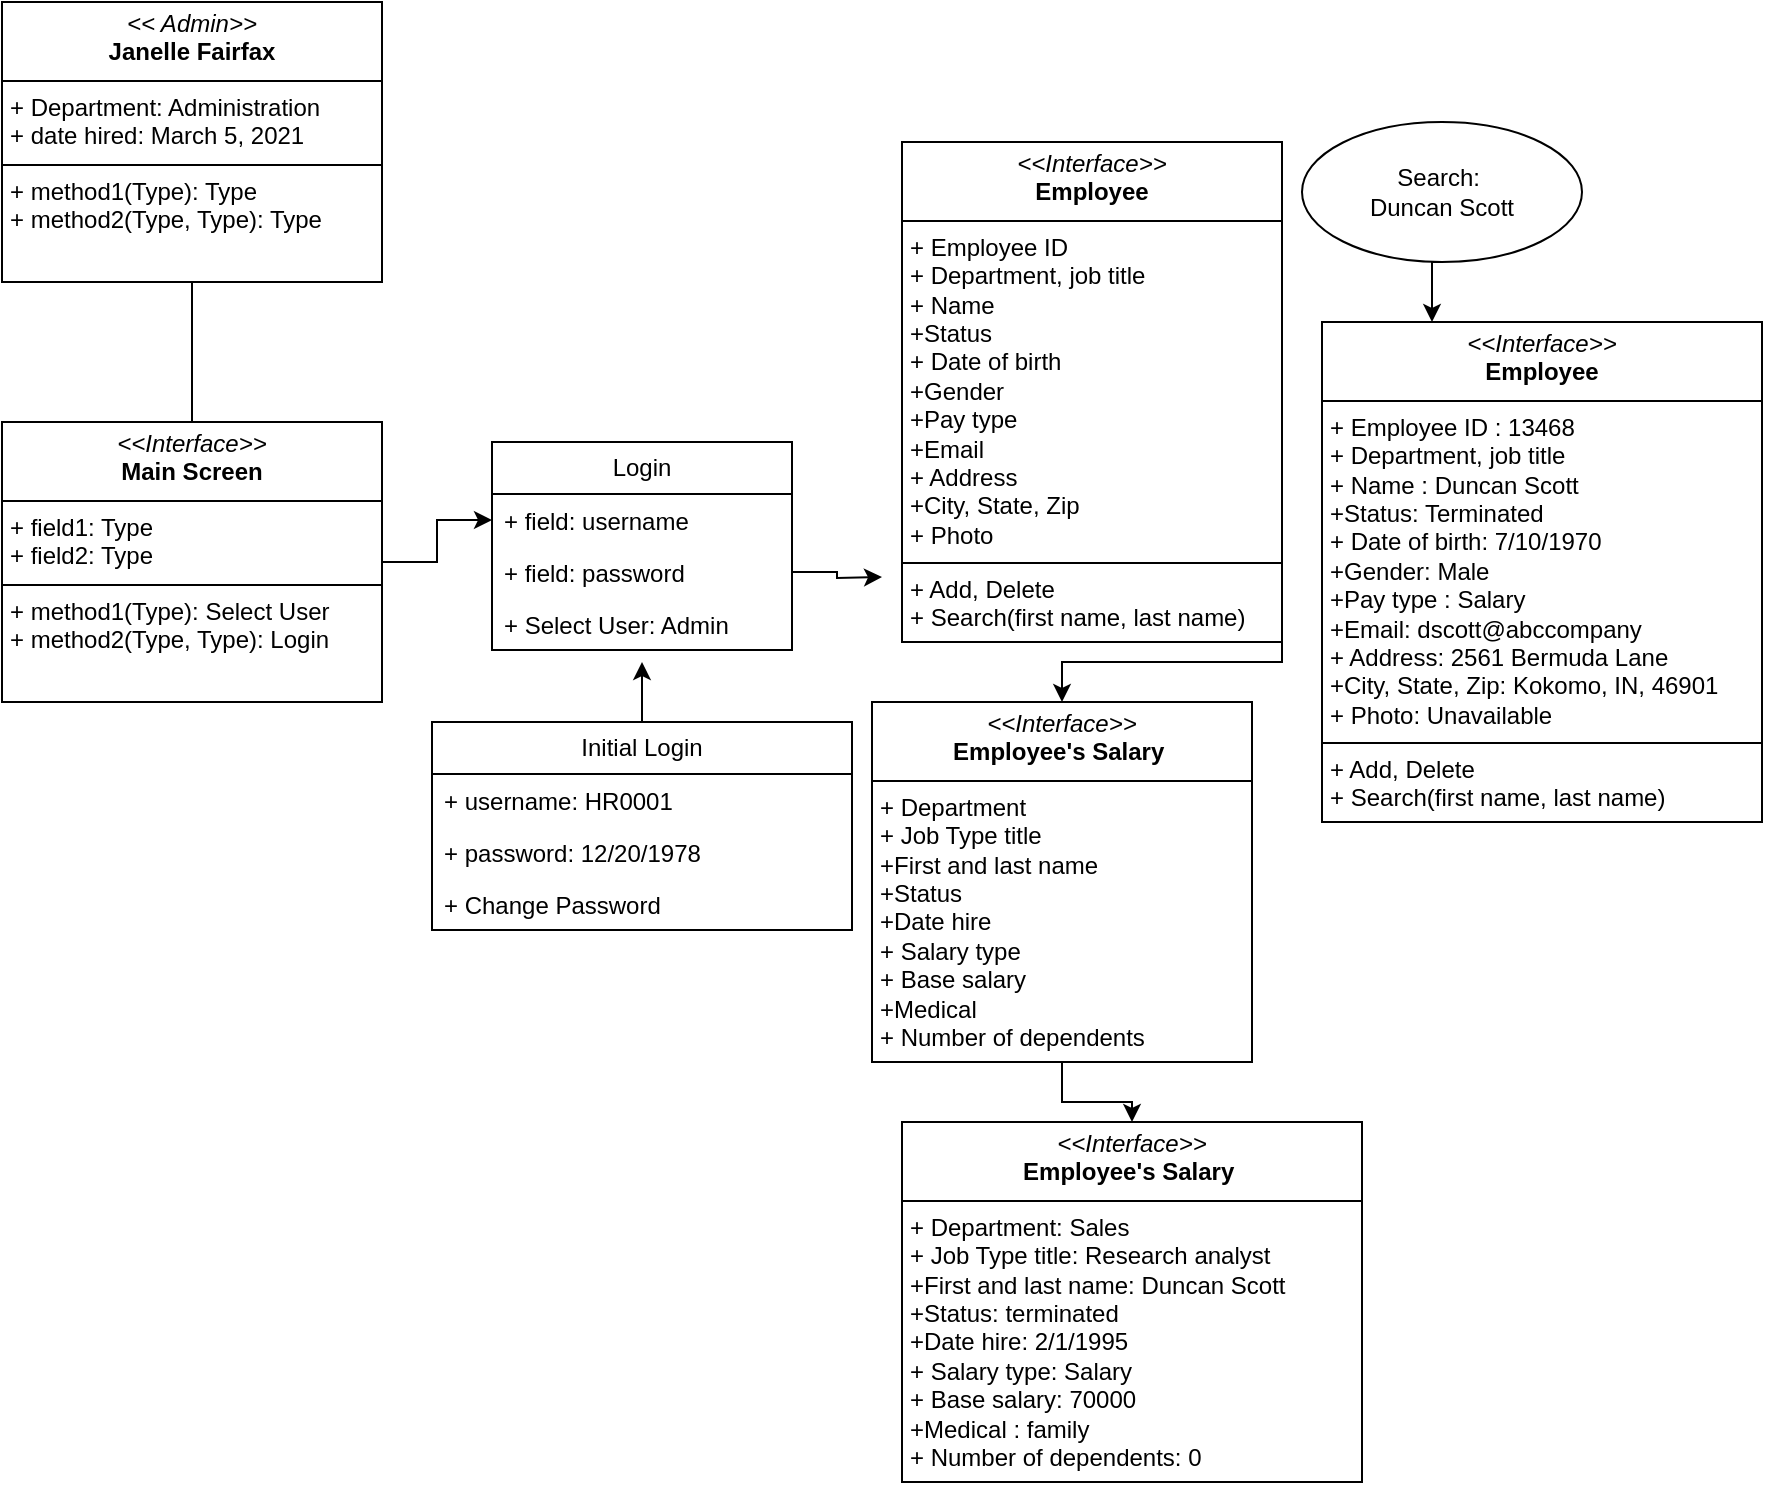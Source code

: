 <mxfile version="28.0.6">
  <diagram name="Page-1" id="8C0N5rZ8HY23P9BjldqO">
    <mxGraphModel dx="946" dy="606" grid="1" gridSize="10" guides="1" tooltips="1" connect="1" arrows="1" fold="1" page="1" pageScale="1" pageWidth="850" pageHeight="1100" math="0" shadow="0">
      <root>
        <mxCell id="0" />
        <mxCell id="1" parent="0" />
        <mxCell id="dI9Jx5l8dTPb9jZ2mCSR-1" style="edgeStyle=orthogonalEdgeStyle;rounded=0;orthogonalLoop=1;jettySize=auto;html=1;exitX=0.5;exitY=1;exitDx=0;exitDy=0;entryX=0.5;entryY=0;entryDx=0;entryDy=0;" parent="1" source="dI9Jx5l8dTPb9jZ2mCSR-2" edge="1">
          <mxGeometry relative="1" as="geometry">
            <mxPoint x="295" y="380" as="targetPoint" />
          </mxGeometry>
        </mxCell>
        <mxCell id="dI9Jx5l8dTPb9jZ2mCSR-2" value="&lt;p style=&quot;margin:0px;margin-top:4px;text-align:center;&quot;&gt;&lt;i&gt;&amp;lt;&amp;lt; Admin&amp;gt;&amp;gt;&lt;/i&gt;&lt;br&gt;&lt;b&gt;Janelle Fairfax&lt;/b&gt;&lt;/p&gt;&lt;hr size=&quot;1&quot; style=&quot;border-style:solid;&quot;&gt;&lt;p style=&quot;margin:0px;margin-left:4px;&quot;&gt;+ Department: Administration&lt;br&gt;+ date hired: March 5, 2021&lt;/p&gt;&lt;hr size=&quot;1&quot; style=&quot;border-style:solid;&quot;&gt;&lt;p style=&quot;margin:0px;margin-left:4px;&quot;&gt;+ method1(Type): Type&lt;br&gt;+ method2(Type, Type): Type&lt;/p&gt;" style="verticalAlign=top;align=left;overflow=fill;html=1;whiteSpace=wrap;" parent="1" vertex="1">
          <mxGeometry x="200" y="160" width="190" height="140" as="geometry" />
        </mxCell>
        <mxCell id="dI9Jx5l8dTPb9jZ2mCSR-3" value="Login" style="swimlane;fontStyle=0;childLayout=stackLayout;horizontal=1;startSize=26;fillColor=none;horizontalStack=0;resizeParent=1;resizeParentMax=0;resizeLast=0;collapsible=1;marginBottom=0;whiteSpace=wrap;html=1;" parent="1" vertex="1">
          <mxGeometry x="445" y="380" width="150" height="104" as="geometry" />
        </mxCell>
        <mxCell id="dI9Jx5l8dTPb9jZ2mCSR-4" value="+ field: username" style="text;strokeColor=none;fillColor=none;align=left;verticalAlign=top;spacingLeft=4;spacingRight=4;overflow=hidden;rotatable=0;points=[[0,0.5],[1,0.5]];portConstraint=eastwest;whiteSpace=wrap;html=1;" parent="dI9Jx5l8dTPb9jZ2mCSR-3" vertex="1">
          <mxGeometry y="26" width="150" height="26" as="geometry" />
        </mxCell>
        <mxCell id="dI9Jx5l8dTPb9jZ2mCSR-5" value="+ field: password" style="text;strokeColor=none;fillColor=none;align=left;verticalAlign=top;spacingLeft=4;spacingRight=4;overflow=hidden;rotatable=0;points=[[0,0.5],[1,0.5]];portConstraint=eastwest;whiteSpace=wrap;html=1;" parent="dI9Jx5l8dTPb9jZ2mCSR-3" vertex="1">
          <mxGeometry y="52" width="150" height="26" as="geometry" />
        </mxCell>
        <mxCell id="dI9Jx5l8dTPb9jZ2mCSR-6" value="+ Select User: Admin" style="text;strokeColor=none;fillColor=none;align=left;verticalAlign=top;spacingLeft=4;spacingRight=4;overflow=hidden;rotatable=0;points=[[0,0.5],[1,0.5]];portConstraint=eastwest;whiteSpace=wrap;html=1;" parent="dI9Jx5l8dTPb9jZ2mCSR-3" vertex="1">
          <mxGeometry y="78" width="150" height="26" as="geometry" />
        </mxCell>
        <mxCell id="dI9Jx5l8dTPb9jZ2mCSR-7" style="edgeStyle=orthogonalEdgeStyle;rounded=0;orthogonalLoop=1;jettySize=auto;html=1;exitX=1;exitY=0.5;exitDx=0;exitDy=0;entryX=0;entryY=0.5;entryDx=0;entryDy=0;" parent="1" source="dI9Jx5l8dTPb9jZ2mCSR-8" target="dI9Jx5l8dTPb9jZ2mCSR-4" edge="1">
          <mxGeometry relative="1" as="geometry" />
        </mxCell>
        <mxCell id="dI9Jx5l8dTPb9jZ2mCSR-8" value="&lt;p style=&quot;margin:0px;margin-top:4px;text-align:center;&quot;&gt;&lt;i&gt;&amp;lt;&amp;lt;Interface&amp;gt;&amp;gt;&lt;/i&gt;&lt;br&gt;&lt;b&gt;Main Screen&lt;/b&gt;&lt;/p&gt;&lt;hr size=&quot;1&quot; style=&quot;border-style:solid;&quot;&gt;&lt;p style=&quot;margin:0px;margin-left:4px;&quot;&gt;+ field1: Type&lt;br&gt;+ field2: Type&lt;/p&gt;&lt;hr size=&quot;1&quot; style=&quot;border-style:solid;&quot;&gt;&lt;p style=&quot;margin:0px;margin-left:4px;&quot;&gt;+ method1(Type): Select User&lt;br&gt;+ method2(Type, Type): Login&lt;/p&gt;" style="verticalAlign=top;align=left;overflow=fill;html=1;whiteSpace=wrap;" parent="1" vertex="1">
          <mxGeometry x="200" y="370" width="190" height="140" as="geometry" />
        </mxCell>
        <mxCell id="dI9Jx5l8dTPb9jZ2mCSR-12" style="edgeStyle=orthogonalEdgeStyle;rounded=0;orthogonalLoop=1;jettySize=auto;html=1;exitX=1;exitY=0.5;exitDx=0;exitDy=0;entryX=0;entryY=0.75;entryDx=0;entryDy=0;" parent="1" source="dI9Jx5l8dTPb9jZ2mCSR-5" edge="1">
          <mxGeometry relative="1" as="geometry">
            <mxPoint x="640" y="447.5" as="targetPoint" />
          </mxGeometry>
        </mxCell>
        <mxCell id="s8AKI2kGVJ6WdNRjo3En-9" value="" style="edgeStyle=orthogonalEdgeStyle;rounded=0;orthogonalLoop=1;jettySize=auto;html=1;" edge="1" parent="1" source="dI9Jx5l8dTPb9jZ2mCSR-13" target="s8AKI2kGVJ6WdNRjo3En-8">
          <mxGeometry relative="1" as="geometry" />
        </mxCell>
        <mxCell id="dI9Jx5l8dTPb9jZ2mCSR-13" value="&lt;p style=&quot;margin:0px;margin-top:4px;text-align:center;&quot;&gt;&lt;i&gt;&amp;lt;&amp;lt;Interface&amp;gt;&amp;gt;&lt;/i&gt;&lt;br&gt;&lt;b&gt;Employee&#39;s Salary&amp;nbsp;&lt;/b&gt;&lt;/p&gt;&lt;hr size=&quot;1&quot; style=&quot;border-style:solid;&quot;&gt;&lt;p style=&quot;margin:0px;margin-left:4px;&quot;&gt;+ Department&lt;br&gt;+ Job Type title&lt;/p&gt;&lt;p style=&quot;margin:0px;margin-left:4px;&quot;&gt;+First and last name&lt;/p&gt;&lt;p style=&quot;margin:0px;margin-left:4px;&quot;&gt;+Status&lt;/p&gt;&lt;p style=&quot;margin:0px;margin-left:4px;&quot;&gt;+Date hire&lt;/p&gt;&lt;p style=&quot;margin:0px;margin-left:4px;&quot;&gt;+ Salary type&lt;br&gt;+ Base salary&lt;/p&gt;&lt;p style=&quot;margin:0px;margin-left:4px;&quot;&gt;+Medical&amp;nbsp;&lt;/p&gt;&lt;p style=&quot;margin:0px;margin-left:4px;&quot;&gt;+ Number of dependents&lt;/p&gt;" style="verticalAlign=top;align=left;overflow=fill;html=1;whiteSpace=wrap;" parent="1" vertex="1">
          <mxGeometry x="635" y="510" width="190" height="180" as="geometry" />
        </mxCell>
        <mxCell id="dI9Jx5l8dTPb9jZ2mCSR-21" value="" style="edgeStyle=orthogonalEdgeStyle;rounded=0;orthogonalLoop=1;jettySize=auto;html=1;" parent="1" source="dI9Jx5l8dTPb9jZ2mCSR-14" target="dI9Jx5l8dTPb9jZ2mCSR-13" edge="1">
          <mxGeometry relative="1" as="geometry">
            <Array as="points">
              <mxPoint x="840" y="490" />
              <mxPoint x="730" y="490" />
            </Array>
          </mxGeometry>
        </mxCell>
        <mxCell id="dI9Jx5l8dTPb9jZ2mCSR-14" value="&lt;p style=&quot;margin:0px;margin-top:4px;text-align:center;&quot;&gt;&lt;i&gt;&amp;lt;&amp;lt;Interface&amp;gt;&amp;gt;&lt;/i&gt;&lt;br&gt;&lt;b&gt;Employee&lt;/b&gt;&lt;/p&gt;&lt;hr size=&quot;1&quot; style=&quot;border-style:solid;&quot;&gt;&lt;p style=&quot;margin:0px;margin-left:4px;&quot;&gt;+ Employee ID&amp;nbsp;&lt;br&gt;+ Department, job title&lt;/p&gt;&lt;p style=&quot;margin:0px;margin-left:4px;&quot;&gt;+ Name&amp;nbsp;&lt;/p&gt;&lt;p style=&quot;margin:0px;margin-left:4px;&quot;&gt;+Status&lt;/p&gt;&lt;p style=&quot;margin:0px;margin-left:4px;&quot;&gt;+ Date of birth&lt;/p&gt;&lt;p style=&quot;margin:0px;margin-left:4px;&quot;&gt;+Gender&lt;/p&gt;&lt;p style=&quot;margin:0px;margin-left:4px;&quot;&gt;+Pay type&amp;nbsp;&lt;/p&gt;&lt;p style=&quot;margin:0px;margin-left:4px;&quot;&gt;+Email&lt;/p&gt;&lt;p style=&quot;margin:0px;margin-left:4px;&quot;&gt;+ Address&lt;/p&gt;&lt;p style=&quot;margin:0px;margin-left:4px;&quot;&gt;+City, State, Zip&lt;/p&gt;&lt;p style=&quot;margin:0px;margin-left:4px;&quot;&gt;+ Photo&lt;/p&gt;&lt;hr size=&quot;1&quot; style=&quot;border-style:solid;&quot;&gt;&lt;p style=&quot;margin:0px;margin-left:4px;&quot;&gt;+ Add, Delete&lt;br&gt;+ Search(first name, last name)&lt;/p&gt;&lt;p style=&quot;margin:0px;margin-left:4px;&quot;&gt;&lt;br&gt;&lt;/p&gt;&lt;p style=&quot;margin:0px;margin-left:4px;&quot;&gt;&lt;br&gt;&lt;/p&gt;" style="verticalAlign=top;align=left;overflow=fill;html=1;whiteSpace=wrap;" parent="1" vertex="1">
          <mxGeometry x="650" y="230" width="190" height="250" as="geometry" />
        </mxCell>
        <mxCell id="zoKAOk2OGBVBCF9pKR6_-3" style="edgeStyle=orthogonalEdgeStyle;rounded=0;orthogonalLoop=1;jettySize=auto;html=1;exitX=0.5;exitY=1;exitDx=0;exitDy=0;entryX=0.25;entryY=0;entryDx=0;entryDy=0;" parent="1" source="dI9Jx5l8dTPb9jZ2mCSR-23" target="zoKAOk2OGBVBCF9pKR6_-1" edge="1">
          <mxGeometry relative="1" as="geometry" />
        </mxCell>
        <mxCell id="dI9Jx5l8dTPb9jZ2mCSR-23" value="Search:&amp;nbsp;&lt;div&gt;Duncan Scott&lt;/div&gt;" style="ellipse;whiteSpace=wrap;html=1;" parent="1" vertex="1">
          <mxGeometry x="850" y="220" width="140" height="70" as="geometry" />
        </mxCell>
        <mxCell id="zoKAOk2OGBVBCF9pKR6_-1" value="&lt;p style=&quot;margin:0px;margin-top:4px;text-align:center;&quot;&gt;&lt;i&gt;&amp;lt;&amp;lt;Interface&amp;gt;&amp;gt;&lt;/i&gt;&lt;br&gt;&lt;b&gt;Employee&lt;/b&gt;&lt;/p&gt;&lt;hr size=&quot;1&quot; style=&quot;border-style:solid;&quot;&gt;&lt;p style=&quot;margin:0px;margin-left:4px;&quot;&gt;+ Employee ID : 13468&lt;br&gt;+ Department, job title&lt;/p&gt;&lt;p style=&quot;margin:0px;margin-left:4px;&quot;&gt;+ Name : Duncan Scott&lt;/p&gt;&lt;p style=&quot;margin:0px;margin-left:4px;&quot;&gt;+Status: Terminated&lt;/p&gt;&lt;p style=&quot;margin:0px;margin-left:4px;&quot;&gt;+ Date of birth: 7/10/1970&lt;/p&gt;&lt;p style=&quot;margin:0px;margin-left:4px;&quot;&gt;+Gender: Male&lt;/p&gt;&lt;p style=&quot;margin:0px;margin-left:4px;&quot;&gt;+Pay type : Salary&lt;/p&gt;&lt;p style=&quot;margin:0px;margin-left:4px;&quot;&gt;+Email: dscott@abccompany&lt;/p&gt;&lt;p style=&quot;margin:0px;margin-left:4px;&quot;&gt;+ Address: 2561 Bermuda Lane&lt;/p&gt;&lt;p style=&quot;margin:0px;margin-left:4px;&quot;&gt;+City, State, Zip: Kokomo, IN, 46901&amp;nbsp;&lt;/p&gt;&lt;p style=&quot;margin:0px;margin-left:4px;&quot;&gt;+ Photo: Unavailable&lt;/p&gt;&lt;hr size=&quot;1&quot; style=&quot;border-style:solid;&quot;&gt;&lt;p style=&quot;margin:0px;margin-left:4px;&quot;&gt;+ Add, Delete&lt;br&gt;+ Search(first name, last name)&lt;/p&gt;&lt;p style=&quot;margin:0px;margin-left:4px;&quot;&gt;&lt;br&gt;&lt;/p&gt;&lt;p style=&quot;margin:0px;margin-left:4px;&quot;&gt;&lt;br&gt;&lt;/p&gt;" style="verticalAlign=top;align=left;overflow=fill;html=1;whiteSpace=wrap;" parent="1" vertex="1">
          <mxGeometry x="860" y="320" width="220" height="250" as="geometry" />
        </mxCell>
        <mxCell id="s8AKI2kGVJ6WdNRjo3En-1" value="Initial Login" style="swimlane;fontStyle=0;childLayout=stackLayout;horizontal=1;startSize=26;fillColor=none;horizontalStack=0;resizeParent=1;resizeParentMax=0;resizeLast=0;collapsible=1;marginBottom=0;whiteSpace=wrap;html=1;" vertex="1" parent="1">
          <mxGeometry x="415" y="520" width="210" height="104" as="geometry" />
        </mxCell>
        <mxCell id="s8AKI2kGVJ6WdNRjo3En-2" value="+ username: HR0001" style="text;strokeColor=none;fillColor=none;align=left;verticalAlign=top;spacingLeft=4;spacingRight=4;overflow=hidden;rotatable=0;points=[[0,0.5],[1,0.5]];portConstraint=eastwest;whiteSpace=wrap;html=1;" vertex="1" parent="s8AKI2kGVJ6WdNRjo3En-1">
          <mxGeometry y="26" width="210" height="26" as="geometry" />
        </mxCell>
        <mxCell id="s8AKI2kGVJ6WdNRjo3En-3" value="+ password: 12/20/1978" style="text;strokeColor=none;fillColor=none;align=left;verticalAlign=top;spacingLeft=4;spacingRight=4;overflow=hidden;rotatable=0;points=[[0,0.5],[1,0.5]];portConstraint=eastwest;whiteSpace=wrap;html=1;" vertex="1" parent="s8AKI2kGVJ6WdNRjo3En-1">
          <mxGeometry y="52" width="210" height="26" as="geometry" />
        </mxCell>
        <mxCell id="s8AKI2kGVJ6WdNRjo3En-4" value="+ Change Password" style="text;strokeColor=none;fillColor=none;align=left;verticalAlign=top;spacingLeft=4;spacingRight=4;overflow=hidden;rotatable=0;points=[[0,0.5],[1,0.5]];portConstraint=eastwest;whiteSpace=wrap;html=1;" vertex="1" parent="s8AKI2kGVJ6WdNRjo3En-1">
          <mxGeometry y="78" width="210" height="26" as="geometry" />
        </mxCell>
        <mxCell id="s8AKI2kGVJ6WdNRjo3En-7" style="edgeStyle=orthogonalEdgeStyle;rounded=0;orthogonalLoop=1;jettySize=auto;html=1;exitX=0.5;exitY=0;exitDx=0;exitDy=0;entryX=0.5;entryY=1.231;entryDx=0;entryDy=0;entryPerimeter=0;" edge="1" parent="1" source="s8AKI2kGVJ6WdNRjo3En-1" target="dI9Jx5l8dTPb9jZ2mCSR-6">
          <mxGeometry relative="1" as="geometry" />
        </mxCell>
        <mxCell id="s8AKI2kGVJ6WdNRjo3En-8" value="&lt;p style=&quot;margin:0px;margin-top:4px;text-align:center;&quot;&gt;&lt;i&gt;&amp;lt;&amp;lt;Interface&amp;gt;&amp;gt;&lt;/i&gt;&lt;br&gt;&lt;b&gt;Employee&#39;s Salary&amp;nbsp;&lt;/b&gt;&lt;/p&gt;&lt;hr size=&quot;1&quot; style=&quot;border-style:solid;&quot;&gt;&lt;p style=&quot;margin:0px;margin-left:4px;&quot;&gt;+ Department: Sales&lt;br&gt;+ Job Type title: Research analyst&lt;/p&gt;&lt;p style=&quot;margin:0px;margin-left:4px;&quot;&gt;+First and last name: Duncan Scott&lt;/p&gt;&lt;p style=&quot;margin:0px;margin-left:4px;&quot;&gt;+Status: terminated&lt;/p&gt;&lt;p style=&quot;margin:0px;margin-left:4px;&quot;&gt;+Date hire: 2/1/1995&lt;/p&gt;&lt;p style=&quot;margin:0px;margin-left:4px;&quot;&gt;+ Salary type: Salary&lt;br&gt;+ Base salary: 70000&lt;/p&gt;&lt;p style=&quot;margin:0px;margin-left:4px;&quot;&gt;+Medical : family&lt;/p&gt;&lt;p style=&quot;margin:0px;margin-left:4px;&quot;&gt;+ Number of dependents: 0&lt;/p&gt;" style="verticalAlign=top;align=left;overflow=fill;html=1;whiteSpace=wrap;" vertex="1" parent="1">
          <mxGeometry x="650" y="720" width="230" height="180" as="geometry" />
        </mxCell>
      </root>
    </mxGraphModel>
  </diagram>
</mxfile>
